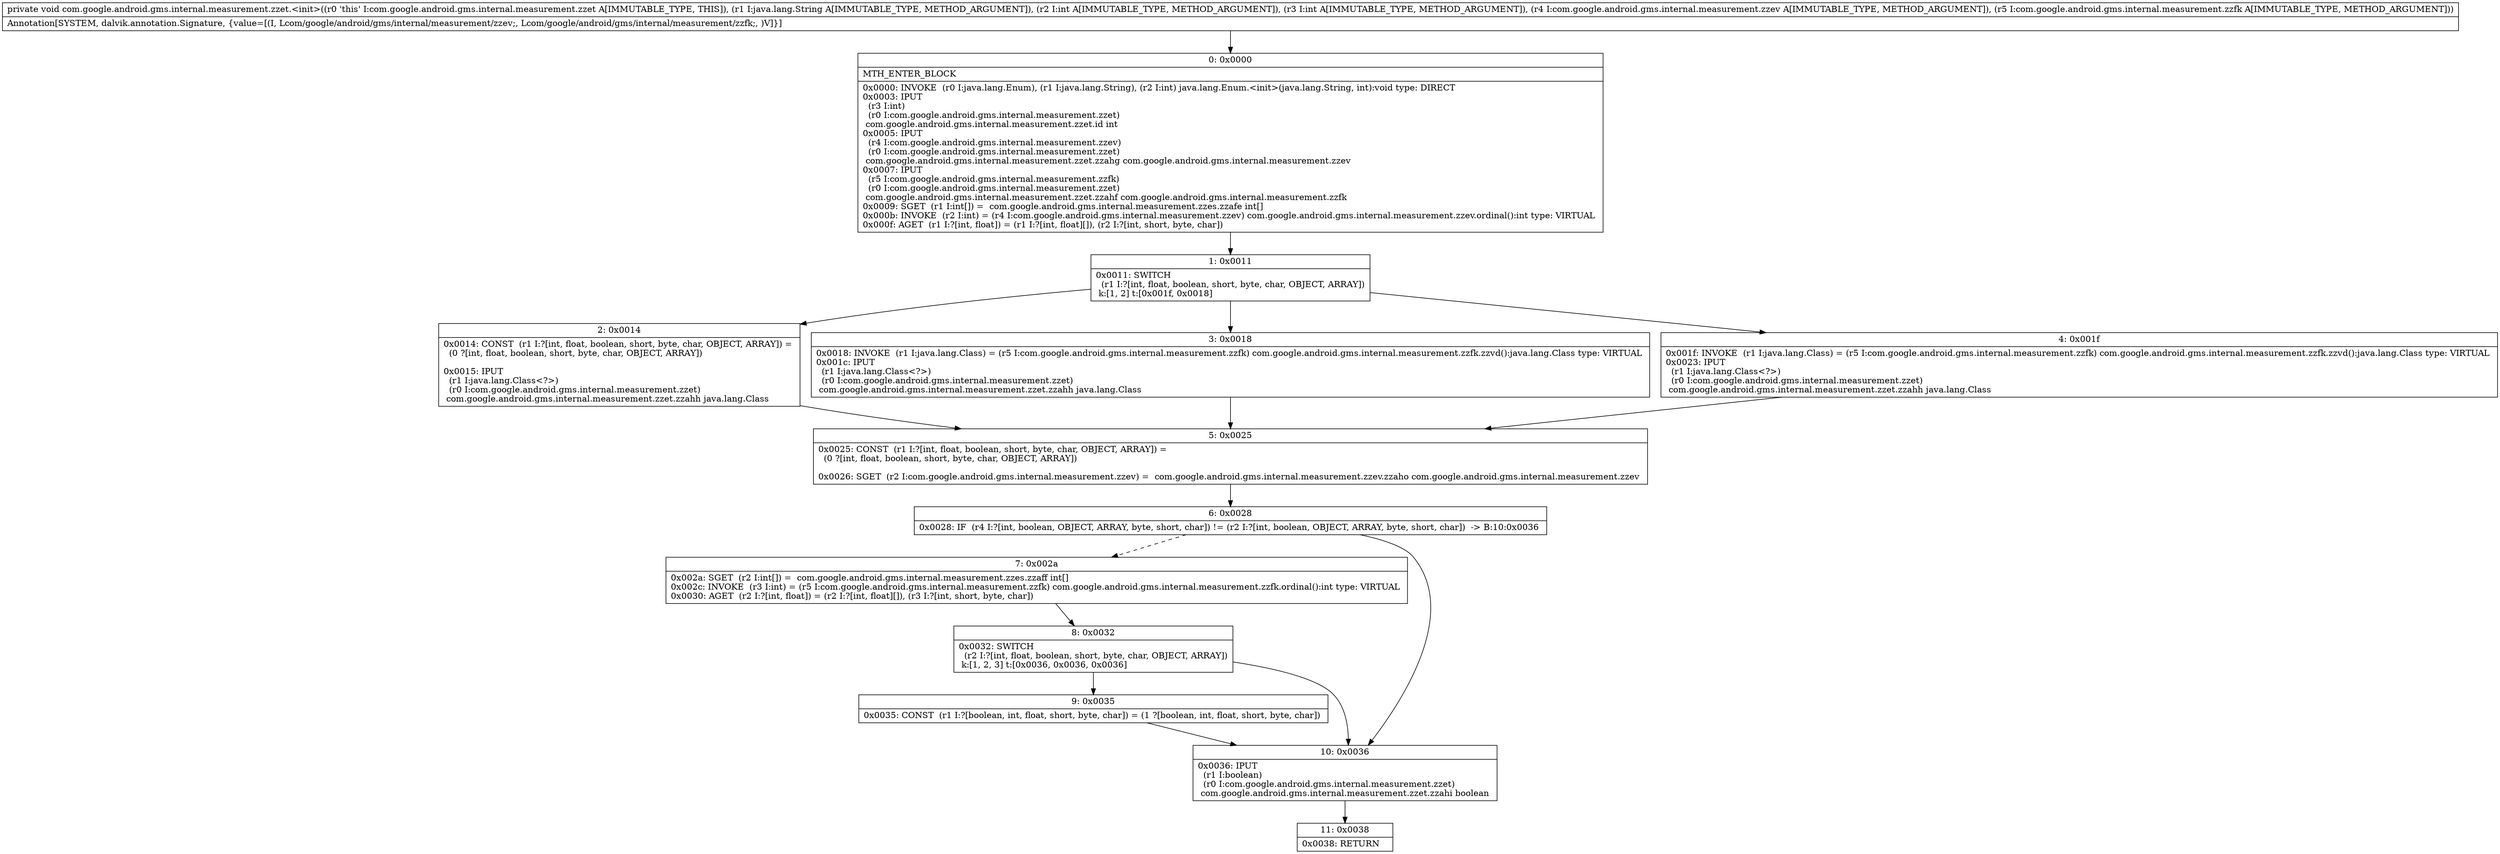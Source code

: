 digraph "CFG forcom.google.android.gms.internal.measurement.zzet.\<init\>(Ljava\/lang\/String;IILcom\/google\/android\/gms\/internal\/measurement\/zzev;Lcom\/google\/android\/gms\/internal\/measurement\/zzfk;)V" {
Node_0 [shape=record,label="{0\:\ 0x0000|MTH_ENTER_BLOCK\l|0x0000: INVOKE  (r0 I:java.lang.Enum), (r1 I:java.lang.String), (r2 I:int) java.lang.Enum.\<init\>(java.lang.String, int):void type: DIRECT \l0x0003: IPUT  \l  (r3 I:int)\l  (r0 I:com.google.android.gms.internal.measurement.zzet)\l com.google.android.gms.internal.measurement.zzet.id int \l0x0005: IPUT  \l  (r4 I:com.google.android.gms.internal.measurement.zzev)\l  (r0 I:com.google.android.gms.internal.measurement.zzet)\l com.google.android.gms.internal.measurement.zzet.zzahg com.google.android.gms.internal.measurement.zzev \l0x0007: IPUT  \l  (r5 I:com.google.android.gms.internal.measurement.zzfk)\l  (r0 I:com.google.android.gms.internal.measurement.zzet)\l com.google.android.gms.internal.measurement.zzet.zzahf com.google.android.gms.internal.measurement.zzfk \l0x0009: SGET  (r1 I:int[]) =  com.google.android.gms.internal.measurement.zzes.zzafe int[] \l0x000b: INVOKE  (r2 I:int) = (r4 I:com.google.android.gms.internal.measurement.zzev) com.google.android.gms.internal.measurement.zzev.ordinal():int type: VIRTUAL \l0x000f: AGET  (r1 I:?[int, float]) = (r1 I:?[int, float][]), (r2 I:?[int, short, byte, char]) \l}"];
Node_1 [shape=record,label="{1\:\ 0x0011|0x0011: SWITCH  \l  (r1 I:?[int, float, boolean, short, byte, char, OBJECT, ARRAY])\l k:[1, 2] t:[0x001f, 0x0018] \l}"];
Node_2 [shape=record,label="{2\:\ 0x0014|0x0014: CONST  (r1 I:?[int, float, boolean, short, byte, char, OBJECT, ARRAY]) = \l  (0 ?[int, float, boolean, short, byte, char, OBJECT, ARRAY])\l \l0x0015: IPUT  \l  (r1 I:java.lang.Class\<?\>)\l  (r0 I:com.google.android.gms.internal.measurement.zzet)\l com.google.android.gms.internal.measurement.zzet.zzahh java.lang.Class \l}"];
Node_3 [shape=record,label="{3\:\ 0x0018|0x0018: INVOKE  (r1 I:java.lang.Class) = (r5 I:com.google.android.gms.internal.measurement.zzfk) com.google.android.gms.internal.measurement.zzfk.zzvd():java.lang.Class type: VIRTUAL \l0x001c: IPUT  \l  (r1 I:java.lang.Class\<?\>)\l  (r0 I:com.google.android.gms.internal.measurement.zzet)\l com.google.android.gms.internal.measurement.zzet.zzahh java.lang.Class \l}"];
Node_4 [shape=record,label="{4\:\ 0x001f|0x001f: INVOKE  (r1 I:java.lang.Class) = (r5 I:com.google.android.gms.internal.measurement.zzfk) com.google.android.gms.internal.measurement.zzfk.zzvd():java.lang.Class type: VIRTUAL \l0x0023: IPUT  \l  (r1 I:java.lang.Class\<?\>)\l  (r0 I:com.google.android.gms.internal.measurement.zzet)\l com.google.android.gms.internal.measurement.zzet.zzahh java.lang.Class \l}"];
Node_5 [shape=record,label="{5\:\ 0x0025|0x0025: CONST  (r1 I:?[int, float, boolean, short, byte, char, OBJECT, ARRAY]) = \l  (0 ?[int, float, boolean, short, byte, char, OBJECT, ARRAY])\l \l0x0026: SGET  (r2 I:com.google.android.gms.internal.measurement.zzev) =  com.google.android.gms.internal.measurement.zzev.zzaho com.google.android.gms.internal.measurement.zzev \l}"];
Node_6 [shape=record,label="{6\:\ 0x0028|0x0028: IF  (r4 I:?[int, boolean, OBJECT, ARRAY, byte, short, char]) != (r2 I:?[int, boolean, OBJECT, ARRAY, byte, short, char])  \-\> B:10:0x0036 \l}"];
Node_7 [shape=record,label="{7\:\ 0x002a|0x002a: SGET  (r2 I:int[]) =  com.google.android.gms.internal.measurement.zzes.zzaff int[] \l0x002c: INVOKE  (r3 I:int) = (r5 I:com.google.android.gms.internal.measurement.zzfk) com.google.android.gms.internal.measurement.zzfk.ordinal():int type: VIRTUAL \l0x0030: AGET  (r2 I:?[int, float]) = (r2 I:?[int, float][]), (r3 I:?[int, short, byte, char]) \l}"];
Node_8 [shape=record,label="{8\:\ 0x0032|0x0032: SWITCH  \l  (r2 I:?[int, float, boolean, short, byte, char, OBJECT, ARRAY])\l k:[1, 2, 3] t:[0x0036, 0x0036, 0x0036] \l}"];
Node_9 [shape=record,label="{9\:\ 0x0035|0x0035: CONST  (r1 I:?[boolean, int, float, short, byte, char]) = (1 ?[boolean, int, float, short, byte, char]) \l}"];
Node_10 [shape=record,label="{10\:\ 0x0036|0x0036: IPUT  \l  (r1 I:boolean)\l  (r0 I:com.google.android.gms.internal.measurement.zzet)\l com.google.android.gms.internal.measurement.zzet.zzahi boolean \l}"];
Node_11 [shape=record,label="{11\:\ 0x0038|0x0038: RETURN   \l}"];
MethodNode[shape=record,label="{private void com.google.android.gms.internal.measurement.zzet.\<init\>((r0 'this' I:com.google.android.gms.internal.measurement.zzet A[IMMUTABLE_TYPE, THIS]), (r1 I:java.lang.String A[IMMUTABLE_TYPE, METHOD_ARGUMENT]), (r2 I:int A[IMMUTABLE_TYPE, METHOD_ARGUMENT]), (r3 I:int A[IMMUTABLE_TYPE, METHOD_ARGUMENT]), (r4 I:com.google.android.gms.internal.measurement.zzev A[IMMUTABLE_TYPE, METHOD_ARGUMENT]), (r5 I:com.google.android.gms.internal.measurement.zzfk A[IMMUTABLE_TYPE, METHOD_ARGUMENT]))  | Annotation[SYSTEM, dalvik.annotation.Signature, \{value=[(I, Lcom\/google\/android\/gms\/internal\/measurement\/zzev;, Lcom\/google\/android\/gms\/internal\/measurement\/zzfk;, )V]\}]\l}"];
MethodNode -> Node_0;
Node_0 -> Node_1;
Node_1 -> Node_2;
Node_1 -> Node_3;
Node_1 -> Node_4;
Node_2 -> Node_5;
Node_3 -> Node_5;
Node_4 -> Node_5;
Node_5 -> Node_6;
Node_6 -> Node_7[style=dashed];
Node_6 -> Node_10;
Node_7 -> Node_8;
Node_8 -> Node_9;
Node_8 -> Node_10;
Node_9 -> Node_10;
Node_10 -> Node_11;
}

